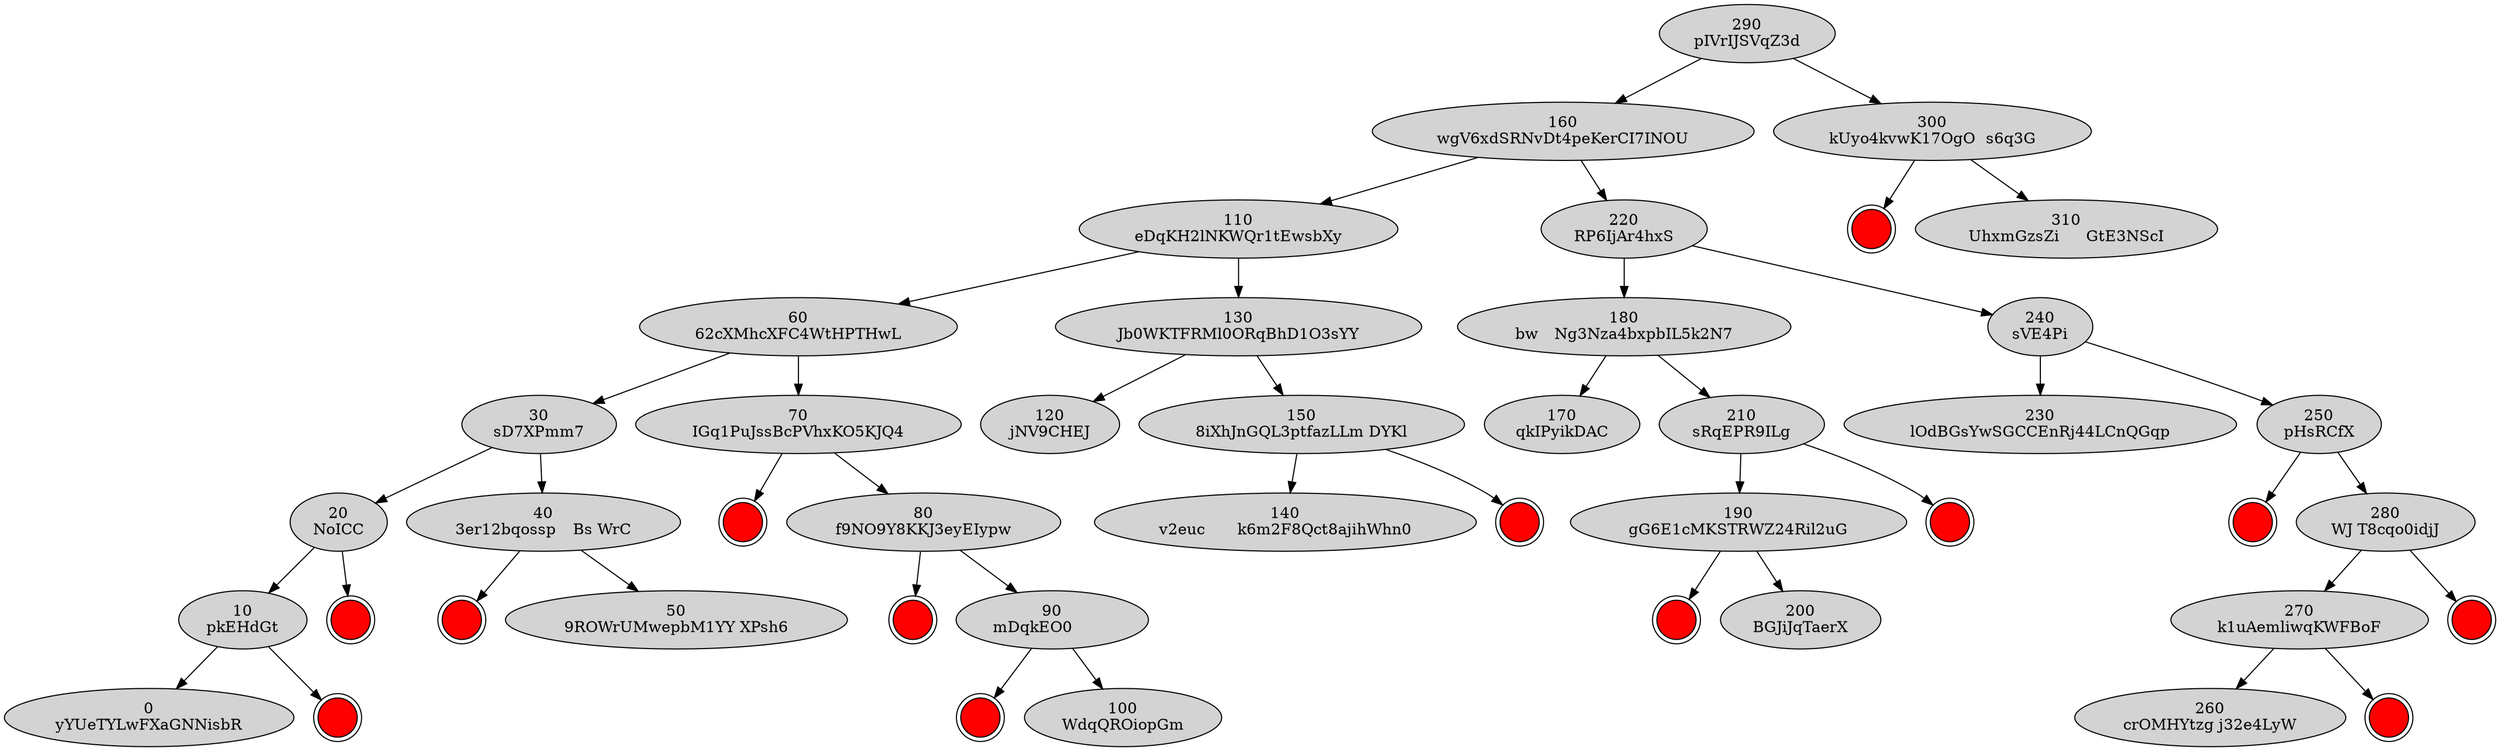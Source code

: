 digraph G {
node [label="", shape=ellipse, style=filled];

n290 [label="290\npIVrIJSVqZ3d"];
n160 [label="160\nwgV6xdSRNvDt4peKerCI7INOU"];
n290 -> n160;
n110 [label="110\neDqKH2lNKWQr1tEwsbXy"];
n160 -> n110;
n60 [label="60\n62cXMhcXFC4WtHPTHwL"];
n110 -> n60;
n30 [label="30\nsD7XPmm7"];
n60 -> n30;
n20 [label="20\nNoICC"];
n30 -> n20;
n10 [label="10\npkEHdGt"];
n20 -> n10;
n0 [label="0\nyYUeTYLwFXaGNNisbR"];
n10 -> n0;
n10_null [shape=doublecircle, fillcolor=red];
n10 -> n10_null;
n20_null [shape=doublecircle, fillcolor=red];
n20 -> n20_null;
n40 [label="40\n3er12bqossp	Bs WrC"];
n30 -> n40;
n40_null [shape=doublecircle, fillcolor=red];
n40 -> n40_null;
n50 [label="50\n9ROWrUMwepbM1YY XPsh6"];
n40 -> n50;
n70 [label="70\nIGq1PuJssBcPVhxKO5KJQ4"];
n60 -> n70;
n70_null [shape=doublecircle, fillcolor=red];
n70 -> n70_null;
n80 [label="80\nf9NO9Y8KKJ3eyEIypw"];
n70 -> n80;
n80_null [shape=doublecircle, fillcolor=red];
n80 -> n80_null;
n90 [label="90\nmDqkEO0	"];
n80 -> n90;
n90_null [shape=doublecircle, fillcolor=red];
n90 -> n90_null;
n100 [label="100\nWdqQROiopGm"];
n90 -> n100;
n130 [label="130\nJb0WKTFRMl0ORqBhD1O3sYY"];
n110 -> n130;
n120 [label="120\njNV9CHEJ"];
n130 -> n120;
n150 [label="150\n8iXhJnGQL3ptfazLLm DYKl"];
n130 -> n150;
n140 [label="140\nv2euc	k6m2F8Qct8ajihWhn0"];
n150 -> n140;
n150_null [shape=doublecircle, fillcolor=red];
n150 -> n150_null;
n220 [label="220\nRP6IjAr4hxS"];
n160 -> n220;
n180 [label="180\nbw	Ng3Nza4bxpbIL5k2N7"];
n220 -> n180;
n170 [label="170\nqkIPyikDAC"];
n180 -> n170;
n210 [label="210\nsRqEPR9ILg"];
n180 -> n210;
n190 [label="190\ngG6E1cMKSTRWZ24Ril2uG"];
n210 -> n190;
n190_null [shape=doublecircle, fillcolor=red];
n190 -> n190_null;
n200 [label="200\nBGJiJqTaerX"];
n190 -> n200;
n210_null [shape=doublecircle, fillcolor=red];
n210 -> n210_null;
n240 [label="240\nsVE4Pi"];
n220 -> n240;
n230 [label="230\nlOdBGsYwSGCCEnRj44LCnQGqp"];
n240 -> n230;
n250 [label="250\npHsRCfX"];
n240 -> n250;
n250_null [shape=doublecircle, fillcolor=red];
n250 -> n250_null;
n280 [label="280\nWJ T8cqo0idjJ"];
n250 -> n280;
n270 [label="270\nk1uAemliwqKWFBoF"];
n280 -> n270;
n260 [label="260\ncrOMHYtzg j32e4LyW"];
n270 -> n260;
n270_null [shape=doublecircle, fillcolor=red];
n270 -> n270_null;
n280_null [shape=doublecircle, fillcolor=red];
n280 -> n280_null;
n300 [label="300\nkUyo4kvwK17OgO	s6q3G"];
n290 -> n300;
n300_null [shape=doublecircle, fillcolor=red];
n300 -> n300_null;
n310 [label="310\nUhxmGzsZi	GtE3NScI"];
n300 -> n310;
}
